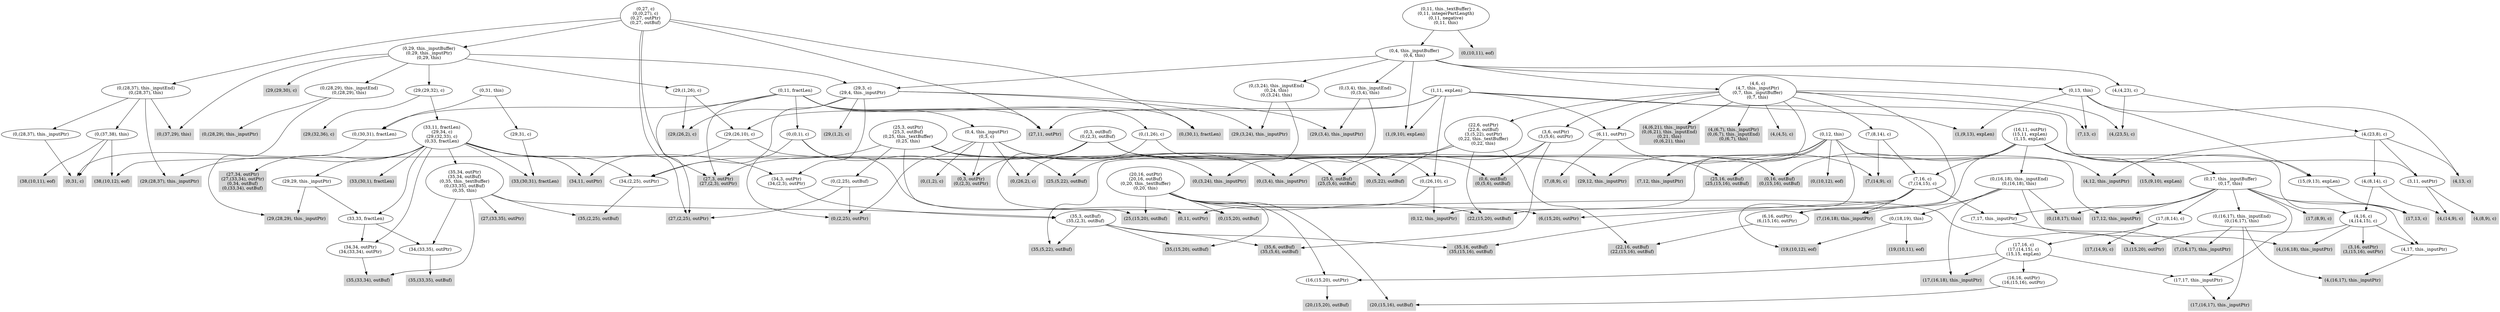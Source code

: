 digraph { 
547 [shape=box,style=filled,color=".0 .0 .83",label="(0,(3,24), this._inputPtr)"];
548 [shape=box,style=filled,color=".0 .0 .83",label="(29,(3,24), this._inputPtr)"];
549 [label="(0,(3,24), this._inputEnd)\n(0,24, this)\n(0,(3,24), this)"];
550 [shape=box,style=filled,color=".0 .0 .83",label="(0,(3,4), this._inputPtr)"];
551 [shape=box,style=filled,color=".0 .0 .83",label="(29,(3,4), this._inputPtr)"];
552 [label="(0,(3,4), this._inputEnd)\n(0,(3,4), this)"];
553 [shape=box,style=filled,color=".0 .0 .83",label="(4,(6,21), this._inputPtr)\n(0,(6,21), this._inputEnd)\n(0,21, this)\n(0,(6,21), this)"];
554 [shape=box,style=filled,color=".0 .0 .83",label="(4,(6,7), this._inputPtr)\n(0,(6,7), this._inputEnd)\n(0,(6,7), this)"];
555 [shape=box,style=filled,color=".0 .0 .83",label="(0,(5,22), outBuf)"];
556 [shape=box,style=filled,color=".0 .0 .83",label="(35,(5,22), outBuf)"];
557 [shape=box,style=filled,color=".0 .0 .83",label="(25,(5,22), outBuf)"];
558 [shape=box,style=filled,color=".0 .0 .83",label="(22,(15,20), outBuf)"];
559 [shape=box,style=filled,color=".0 .0 .83",label="(22,16, outBuf)\n(22,(15,16), outBuf)"];
560 [label="(22,6, outPtr)\n(22,6, outBuf)\n(3,(5,22), outPtr)\n(0,22, this._textBuffer)\n(0,22, this)"];
561 [shape=box,style=filled,color=".0 .0 .83",label="(0,6, outBuf)\n(0,(5,6), outBuf)"];
562 [shape=box,style=filled,color=".0 .0 .83",label="(35,6, outBuf)\n(35,(5,6), outBuf)"];
563 [shape=box,style=filled,color=".0 .0 .83",label="(25,6, outBuf)\n(25,(5,6), outBuf)"];
564 [label="(3,6, outPtr)\n(3,(5,6), outPtr)"];
565 [shape=box,style=filled,color=".0 .0 .83",label="(4,(4,5), c)"];
566 [shape=box,style=filled,color=".0 .0 .83",label="(4,(23,5), c)"];
567 [shape=box,style=filled,color=".0 .0 .83",label="(7,(8,9), c)"];
568 [shape=box,style=filled,color=".0 .0 .83",label="(7,(14,9), c)"];
569 [label="(6,11, outPtr)"];
570 [shape=box,style=filled,color=".0 .0 .83",label="(6,(15,20), outPtr)"];
571 [label="(6,16, outPtr)\n(6,(15,16), outPtr)"];
572 [shape=box,style=filled,color=".0 .0 .83",label="(7,12, this._inputPtr)"];
573 [shape=box,style=filled,color=".0 .0 .83",label="(7,(16,18), this._inputPtr)"];
574 [shape=box,style=filled,color=".0 .0 .83",label="(7,(16,17), this._inputPtr)"];
575 [label="(7,17, this._inputPtr)"];
576 [label="(7,16, c)\n(7,(14,15), c)"];
577 [label="(7,(8,14), c)"];
578 [shape=box,style=filled,color=".0 .0 .83",label="(7,13, c)"];
579 [label="(4,6, c)\n(4,7, this._inputPtr)\n(0,7, this._inputBuffer)\n(0,7, this)"];
580 [shape=box,style=filled,color=".0 .0 .83",label="(1,(9,13), expLen)"];
581 [shape=box,style=filled,color=".0 .0 .83",label="(4,13, c)"];
582 [shape=box,style=filled,color=".0 .0 .83",label="(17,13, c)"];
583 [label="(15,(9,13), expLen)"];
584 [label="(0,13, this)"];
585 [shape=box,style=filled,color=".0 .0 .83",label="(19,(10,12), eof)"];
586 [shape=box,style=filled,color=".0 .0 .83",label="(19,(10,11), eof)"];
587 [label="(0,(18,19), this)"];
588 [shape=box,style=filled,color=".0 .0 .83",label="(0,(18,17), this)"];
589 [shape=box,style=filled,color=".0 .0 .83",label="(4,(16,18), this._inputPtr)"];
590 [shape=box,style=filled,color=".0 .0 .83",label="(17,(16,18), this._inputPtr)"];
591 [label="(0,(16,18), this._inputEnd)\n(0,(16,18), this)"];
592 [shape=box,style=filled,color=".0 .0 .83",label="(4,(16,17), this._inputPtr)"];
593 [shape=box,style=filled,color=".0 .0 .83",label="(17,(16,17), this._inputPtr)"];
594 [label="(0,(16,17), this._inputEnd)\n(0,(16,17), this)"];
595 [label="(4,17, this._inputPtr)"];
596 [shape=box,style=filled,color=".0 .0 .83",label="(20,(15,20), outBuf)"];
597 [shape=box,style=filled,color=".0 .0 .83",label="(20,(15,16), outBuf)"];
598 [label="(16,(15,20), outPtr)"];
599 [label="(16,16, outPtr)\n(16,(15,16), outPtr)"];
600 [label="(17,17, this._inputPtr)"];
601 [label="(17,16, c)\n(17,(14,15), c)\n(15,15, expLen)"];
602 [shape=box,style=filled,color=".0 .0 .83",label="(17,12, this._inputPtr)"];
603 [shape=box,style=filled,color=".0 .0 .83",label="(17,(14,9), c)"];
604 [label="(17,(8,14), c)"];
605 [shape=box,style=filled,color=".0 .0 .83",label="(17,(8,9), c)"];
606 [label="(0,17, this._inputBuffer)\n(0,17, this)"];
607 [shape=box,style=filled,color=".0 .0 .83",label="(0,(15,20), outBuf)"];
608 [shape=box,style=filled,color=".0 .0 .83",label="(35,(15,20), outBuf)"];
609 [shape=box,style=filled,color=".0 .0 .83",label="(25,(15,20), outBuf)"];
610 [shape=box,style=filled,color=".0 .0 .83",label="(3,(15,20), outPtr)"];
611 [label="(20,16, outPtr)\n(20,16, outBuf)\n(0,20, this._textBuffer)\n(0,20, this)"];
612 [shape=box,style=filled,color=".0 .0 .83",label="(0,(2,25), outPtr)"];
613 [shape=box,style=filled,color=".0 .0 .83",label="(27,(2,25), outPtr)"];
614 [label="(0,(2,25), outBuf)"];
615 [shape=box,style=filled,color=".0 .0 .83",label="(35,(2,25), outBuf)"];
616 [label="(34,(2,25), outPtr)"];
617 [shape=box,style=filled,color=".0 .0 .83",label="(25,16, outBuf)\n(25,(15,16), outBuf)"];
618 [label="(25,3, outPtr)\n(25,3, outBuf)\n(0,25, this._textBuffer)\n(0,25, this)"];
619 [shape=box,style=filled,color=".0 .0 .83",label="(0,16, outBuf)\n(0,(15,16), outBuf)"];
620 [shape=box,style=filled,color=".0 .0 .83",label="(0,3, outPtr)\n(0,(2,3), outPtr)"];
621 [shape=box,style=filled,color=".0 .0 .83",label="(27,3, outPtr)\n(27,(2,3), outPtr)"];
622 [label="(0,3, outBuf)\n(0,(2,3), outBuf)"];
623 [shape=box,style=filled,color=".0 .0 .83",label="(0,(1,2), c)"];
624 [shape=box,style=filled,color=".0 .0 .83",label="(0,(26,2), c)"];
625 [label="(0,4, this._inputPtr)\n(0,3, c)"];
626 [shape=box,style=filled,color=".0 .0 .83",label="(29,(1,2), c)"];
627 [shape=box,style=filled,color=".0 .0 .83",label="(29,(26,2), c)"];
628 [shape=box,style=filled,color=".0 .0 .83",label="(35,16, outBuf)\n(35,(15,16), outBuf)"];
629 [label="(35,3, outBuf)\n(35,(2,3), outBuf)"];
630 [label="(34,3, outPtr)\n(34,(2,3), outPtr)"];
631 [label="(29,3, c)\n(29,4, this._inputPtr)"];
632 [shape=box,style=filled,color=".0 .0 .83",label="(1,(9,10), expLen)"];
633 [shape=box,style=filled,color=".0 .0 .83",label="(3,16, outPtr)\n(3,(15,16), outPtr)"];
634 [label="(4,16, c)\n(4,(14,15), c)"];
635 [shape=box,style=filled,color=".0 .0 .83",label="(15,(9,10), expLen)"];
636 [label="(16,11, outPtr)\n(15,11, expLen)\n(1,15, expLen)"];
637 [shape=box,style=filled,color=".0 .0 .83",label="(4,(8,9), c)"];
638 [shape=box,style=filled,color=".0 .0 .83",label="(4,(14,9), c)"];
639 [label="(3,11, outPtr)"];
640 [shape=box,style=filled,color=".0 .0 .83",label="(4,12, this._inputPtr)"];
641 [label="(4,(8,14), c)"];
642 [label="(4,(23,8), c)"];
643 [label="(4,(4,23), c)"];
644 [label="(0,4, this._inputBuffer)\n(0,4, this)"];
645 [shape=box,style=filled,color=".0 .0 .83",label="(0,12, this._inputPtr)"];
646 [shape=box,style=filled,color=".0 .0 .83",label="(0,(10,12), eof)"];
647 [shape=box,style=filled,color=".0 .0 .83",label="(38,(10,12), eof)"];
648 [shape=box,style=filled,color=".0 .0 .83",label="(29,12, this._inputPtr)"];
649 [label="(0,12, this)"];
650 [shape=box,style=filled,color=".0 .0 .83",label="(0,31, c)"];
651 [shape=box,style=filled,color=".0 .0 .83",label="(38,(10,11), eof)"];
652 [label="(0,(37,38), this)"];
653 [shape=box,style=filled,color=".0 .0 .83",label="(0,(37,29), this)"];
654 [label="(0,(28,37), this._inputPtr)"];
655 [shape=box,style=filled,color=".0 .0 .83",label="(29,(28,37), this._inputPtr)"];
656 [label="(0,(28,37), this._inputEnd)\n(0,(28,37), this)"];
657 [shape=box,style=filled,color=".0 .0 .83",label="(0,(28,29), this._inputPtr)"];
658 [shape=box,style=filled,color=".0 .0 .83",label="(29,(28,29), this._inputPtr)"];
659 [label="(0,(28,29), this._inputEnd)\n(0,(28,29), this)"];
660 [shape=box,style=filled,color=".0 .0 .83",label="(27,(33,35), outPtr)"];
661 [shape=box,style=filled,color=".0 .0 .83",label="(35,(33,35), outBuf)"];
662 [shape=box,style=filled,color=".0 .0 .83",label="(35,(33,34), outBuf)"];
663 [label="(34,(33,35), outPtr)"];
664 [label="(35,34, outPtr)\n(35,34, outBuf)\n(0,35, this._textBuffer)\n(0,(33,35), outBuf)\n(0,35, this)"];
665 [shape=box,style=filled,color=".0 .0 .83",label="(27,34, outPtr)\n(27,(33,34), outPtr)\n(0,34, outBuf)\n(0,(33,34), outBuf)"];
666 [label="(34,34, outPtr)\n(34,(33,34), outPtr)"];
667 [label="(33,33, fractLen)"];
668 [label="(29,29, this._inputPtr)"];
669 [shape=box,style=filled,color=".0 .0 .83",label="(33,(30,31), fractLen)"];
670 [shape=box,style=filled,color=".0 .0 .83",label="(33,(30,1), fractLen)"];
671 [shape=box,style=filled,color=".0 .0 .83",label="(34,11, outPtr)"];
672 [label="(33,11, fractLen)\n(29,34, c)\n(29,(32,33), c)\n(0,33, fractLen)"];
673 [shape=box,style=filled,color=".0 .0 .83",label="(29,(32,36), c)"];
674 [label="(29,(29,32), c)"];
675 [shape=box,style=filled,color=".0 .0 .83",label="(29,(29,30), c)"];
676 [label="(29,(26,10), c)"];
677 [label="(29,(1,26), c)"];
678 [label="(29,31, c)"];
679 [label="(0,29, this._inputBuffer)\n(0,29, this._inputPtr)\n(0,29, this)"];
680 [label="(0,(30,31), fractLen)"];
681 [label="(0,31, this)"];
682 [shape=box,style=filled,color=".0 .0 .83",label="(0,(30,1), fractLen)"];
683 [shape=box,style=filled,color=".0 .0 .83",label="(27,11, outPtr)"];
684 [label="(0,27, c)\n(0,(0,27), c)\n(0,27, outPtr)\n(0,27, outBuf)"];
685 [shape=box,style=filled,color=".0 .0 .83",label="(0,11, outPtr)"];
686 [label="(0,(0,1), c)"];
687 [label="(0,(26,10), c)"];
688 [label="(0,(1,26), c)"];
689 [label="(0,11, fractLen)"];
690 [shape=box,style=filled,color=".0 .0 .83",label="(0,(10,11), eof)"];
691 [label="(1,11, expLen)"];
692 [label="(0,11, this._textBuffer)\n(0,11, integerPartLength)\n(0,11, negative)\n(0,11, this)"];
549 -> 547;
549 -> 548;
552 -> 550;
552 -> 551;
560 -> 555;
560 -> 556;
560 -> 557;
560 -> 558;
560 -> 559;
564 -> 561;
564 -> 562;
564 -> 563;
569 -> 567;
569 -> 568;
571 -> 559;
575 -> 574;
576 -> 558;
576 -> 570;
576 -> 571;
576 -> 573;
576 -> 575;
577 -> 568;
577 -> 576;
579 -> 553;
579 -> 554;
579 -> 560;
579 -> 564;
579 -> 565;
579 -> 566;
579 -> 569;
579 -> 571;
579 -> 572;
579 -> 577;
579 -> 578;
583 -> 582;
584 -> 578;
584 -> 580;
584 -> 581;
584 -> 583;
587 -> 585;
587 -> 586;
591 -> 573;
591 -> 587;
591 -> 588;
591 -> 589;
591 -> 590;
594 -> 574;
594 -> 592;
594 -> 593;
595 -> 592;
598 -> 596;
599 -> 597;
600 -> 593;
601 -> 590;
601 -> 598;
601 -> 599;
601 -> 600;
604 -> 601;
604 -> 603;
606 -> 575;
606 -> 582;
606 -> 588;
606 -> 594;
606 -> 595;
606 -> 600;
606 -> 602;
606 -> 604;
606 -> 605;
611 -> 558;
611 -> 570;
611 -> 597;
611 -> 598;
611 -> 607;
611 -> 608;
611 -> 609;
611 -> 610;
614 -> 612;
614 -> 613;
616 -> 615;
618 -> 557;
618 -> 563;
618 -> 609;
618 -> 614;
618 -> 616;
618 -> 617;
622 -> 555;
622 -> 561;
622 -> 607;
622 -> 619;
622 -> 620;
622 -> 621;
625 -> 547;
625 -> 550;
625 -> 612;
625 -> 620;
625 -> 623;
625 -> 624;
629 -> 556;
629 -> 562;
629 -> 608;
629 -> 628;
630 -> 629;
631 -> 548;
631 -> 551;
631 -> 616;
631 -> 626;
631 -> 627;
631 -> 630;
634 -> 589;
634 -> 595;
634 -> 610;
634 -> 633;
636 -> 576;
636 -> 583;
636 -> 591;
636 -> 606;
636 -> 617;
636 -> 619;
636 -> 628;
636 -> 634;
636 -> 635;
639 -> 637;
639 -> 638;
641 -> 634;
641 -> 638;
642 -> 581;
642 -> 639;
642 -> 640;
642 -> 641;
643 -> 566;
643 -> 642;
644 -> 549;
644 -> 552;
644 -> 579;
644 -> 584;
644 -> 631;
644 -> 632;
644 -> 643;
649 -> 572;
649 -> 585;
649 -> 602;
649 -> 640;
649 -> 645;
649 -> 646;
649 -> 647;
649 -> 648;
652 -> 647;
652 -> 650;
652 -> 651;
654 -> 650;
656 -> 652;
656 -> 653;
656 -> 654;
656 -> 655;
659 -> 657;
659 -> 658;
663 -> 661;
664 -> 615;
664 -> 629;
664 -> 660;
664 -> 662;
664 -> 663;
666 -> 662;
667 -> 663;
667 -> 666;
668 -> 658;
668 -> 667;
672 -> 616;
672 -> 630;
672 -> 655;
672 -> 664;
672 -> 665;
672 -> 666;
672 -> 667;
672 -> 668;
672 -> 669;
672 -> 670;
672 -> 671;
674 -> 672;
674 -> 673;
676 -> 648;
676 -> 671;
677 -> 627;
677 -> 676;
678 -> 669;
679 -> 631;
679 -> 653;
679 -> 659;
679 -> 674;
679 -> 675;
679 -> 677;
680 -> 650;
681 -> 678;
681 -> 680;
684 -> 613;
684 -> 621;
684 -> 656;
684 -> 679;
684 -> 682;
684 -> 683;
686 -> 612;
686 -> 620;
686 -> 685;
687 -> 645;
687 -> 685;
688 -> 624;
688 -> 687;
689 -> 613;
689 -> 621;
689 -> 625;
689 -> 680;
689 -> 682;
689 -> 683;
689 -> 686;
689 -> 688;
691 -> 569;
691 -> 580;
691 -> 632;
691 -> 639;
691 -> 676;
691 -> 683;
691 -> 687;
692 -> 644;
692 -> 690;
}